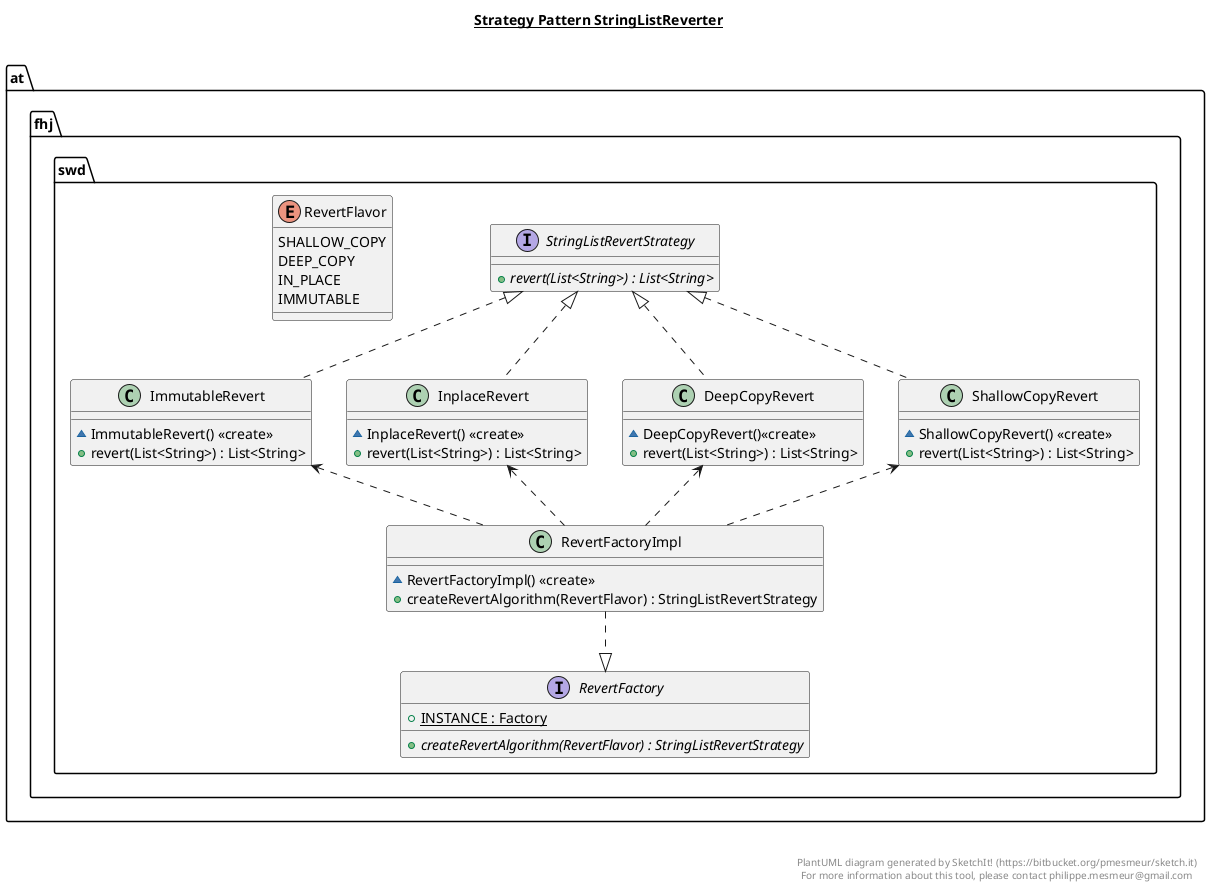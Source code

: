 @startuml

title __Strategy Pattern StringListReverter__\n

  namespace at.fhj.swd {
    enum RevertFlavor {
      SHALLOW_COPY
      DEEP_COPY
      IN_PLACE
      IMMUTABLE
    }
  }
  

  namespace at.fhj.swd {
    interface at.fhj.swd.RevertFactory {
        {static} + INSTANCE : Factory
        {abstract} + createRevertAlgorithm(RevertFlavor) : StringListRevertStrategy
    }
  }
  

  namespace at.fhj.swd {
    class at.fhj.swd.RevertFactoryImpl {
        ~ RevertFactoryImpl() <<create>>
        + createRevertAlgorithm(RevertFlavor) : StringListRevertStrategy
    }
  }
  

  namespace at.fhj.swd {
    interface at.fhj.swd.StringListRevertStrategy {
        {abstract} + revert(List<String>) : List<String>
    }
  }
  

  namespace at.fhj.swd {
    class at.fhj.swd.ShallowCopyRevert {
        ~ ShallowCopyRevert() <<create>>
        + revert(List<String>) : List<String>
    }
  }
  

  namespace at.fhj.swd {
    class at.fhj.swd.DeepCopyRevert {
        ~ DeepCopyRevert()<<create>>
        + revert(List<String>) : List<String>
    }
  }
  

  namespace at.fhj.swd {
    class at.fhj.swd.InplaceRevert {
        ~ InplaceRevert() <<create>>
        + revert(List<String>) : List<String>
    }
  }

  namespace at.fhj.swd {
    class at.fhj.swd.ImmutableRevert {
        ~ ImmutableRevert() <<create>>
        + revert(List<String>) : List<String>
    }
  }



  at.fhj.swd.RevertFactoryImpl ..|> at.fhj.swd.RevertFactory
  at.fhj.swd.RevertFactoryImpl .up.> at.fhj.swd.ShallowCopyRevert
  at.fhj.swd.RevertFactoryImpl .up.> at.fhj.swd.DeepCopyRevert
  at.fhj.swd.RevertFactoryImpl .up.> at.fhj.swd.InplaceRevert
  at.fhj.swd.RevertFactoryImpl .up.> at.fhj.swd.ImmutableRevert

  at.fhj.swd.ShallowCopyRevert .up.|> at.fhj.swd.StringListRevertStrategy
  at.fhj.swd.DeepCopyRevert .up.|> at.fhj.swd.StringListRevertStrategy
  at.fhj.swd.InplaceRevert .up.|> at.fhj.swd.StringListRevertStrategy
  at.fhj.swd.ImmutableRevert .up.|> at.fhj.swd.StringListRevertStrategy


right footer


PlantUML diagram generated by SketchIt! (https://bitbucket.org/pmesmeur/sketch.it)
For more information about this tool, please contact philippe.mesmeur@gmail.com
endfooter

@enduml
